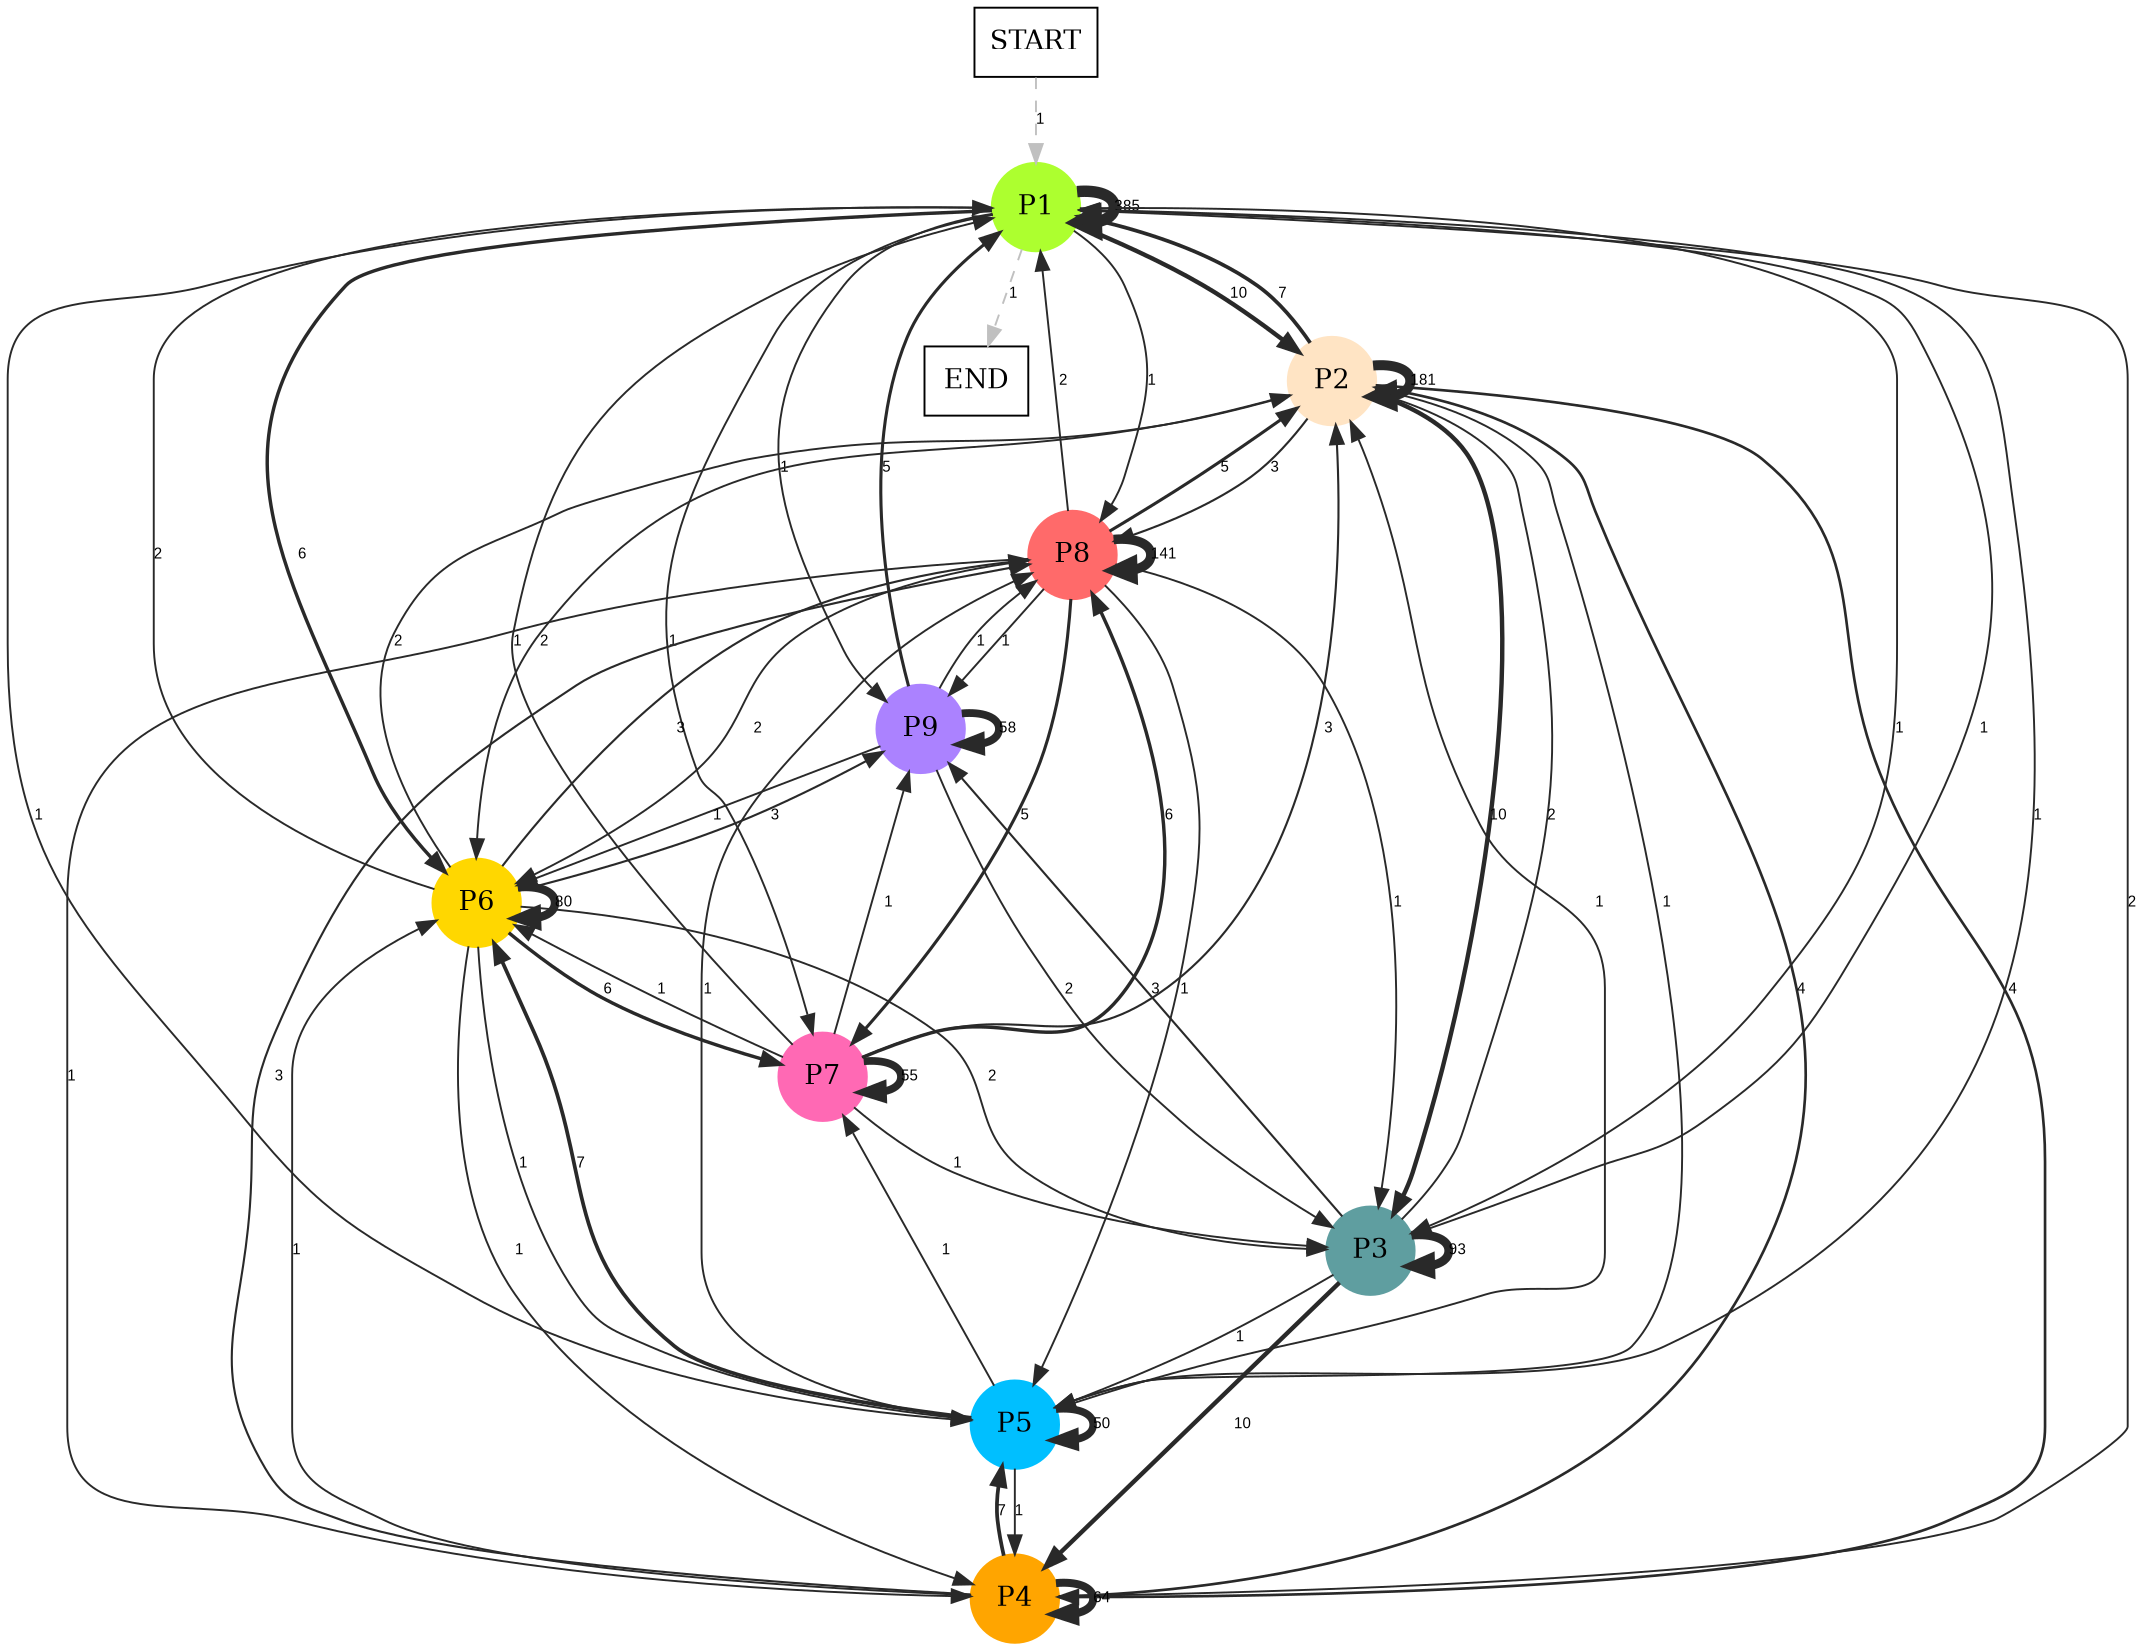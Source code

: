 digraph graphname {
	dpi = 150
	size="16,11!";
	margin = 0;
"P1" [shape=circle, color=greenyellow, style=filled]"P2" [shape=circle, color=bisque, style=filled]"P3" [shape=circle, color=cadetblue, style=filled]"P4" [shape=circle, color=orange, style=filled]"P5" [shape=circle, color=deepskyblue, style=filled]"P6" [shape=circle, color=gold, style=filled]"P7" [shape=circle, color=hotpink, style=filled]"P8" [shape=circle, color=indianred1, style=filled]"P9" [shape=circle, color=mediumpurple1, style=filled]"START" [shape=box, fillcolor=white, style=filled, color=black]"END" [shape=box, fillcolor=white, style=filled, color=black]"P1" -> "P1" [ color=grey16 penwidth = "5.953243334287785"label ="385" labelfloat=false fontname="Arial" fontsize=8]
"P1" -> "P2" [ color=grey16 penwidth = "2.302585092994046"label ="10" labelfloat=false fontname="Arial" fontsize=8]
"P1" -> "P3" [ color=grey16 penwidth = "1"label ="1" labelfloat=false fontname="Arial" fontsize=8]
"P1" -> "P5" [ color=grey16 penwidth = "1"label ="1" labelfloat=false fontname="Arial" fontsize=8]
"P1" -> "P6" [ color=grey16 penwidth = "1.791759469228055"label ="6" labelfloat=false fontname="Arial" fontsize=8]
"P1" -> "P7" [ color=grey16 penwidth = "1"label ="1" labelfloat=false fontname="Arial" fontsize=8]
"P1" -> "P8" [ color=grey16 penwidth = "1"label ="1" labelfloat=false fontname="Arial" fontsize=8]
"P1" -> "P9" [ color=grey16 penwidth = "1"label ="1" labelfloat=false fontname="Arial" fontsize=8]
"P1" -> "END" [ style = dashed color=grey label ="1" labelfloat=false fontname="Arial" fontsize=8]
"P2" -> "P1" [ color=grey16 penwidth = "1.9459101490553132"label ="7" labelfloat=false fontname="Arial" fontsize=8]
"P2" -> "P2" [ color=grey16 penwidth = "5.198497031265826"label ="181" labelfloat=false fontname="Arial" fontsize=8]
"P2" -> "P3" [ color=grey16 penwidth = "2.302585092994046"label ="10" labelfloat=false fontname="Arial" fontsize=8]
"P2" -> "P4" [ color=grey16 penwidth = "1.3862943611198906"label ="4" labelfloat=false fontname="Arial" fontsize=8]
"P2" -> "P5" [ color=grey16 penwidth = "1"label ="1" labelfloat=false fontname="Arial" fontsize=8]
"P2" -> "P6" [ color=grey16 penwidth = "1"label ="2" labelfloat=false fontname="Arial" fontsize=8]
"P2" -> "P8" [ color=grey16 penwidth = "1.0986122886681098"label ="3" labelfloat=false fontname="Arial" fontsize=8]
"P3" -> "P1" [ color=grey16 penwidth = "1"label ="1" labelfloat=false fontname="Arial" fontsize=8]
"P3" -> "P2" [ color=grey16 penwidth = "1"label ="2" labelfloat=false fontname="Arial" fontsize=8]
"P3" -> "P3" [ color=grey16 penwidth = "4.532599493153256"label ="93" labelfloat=false fontname="Arial" fontsize=8]
"P3" -> "P4" [ color=grey16 penwidth = "2.302585092994046"label ="10" labelfloat=false fontname="Arial" fontsize=8]
"P3" -> "P5" [ color=grey16 penwidth = "1"label ="1" labelfloat=false fontname="Arial" fontsize=8]
"P3" -> "P9" [ color=grey16 penwidth = "1.0986122886681098"label ="3" labelfloat=false fontname="Arial" fontsize=8]
"P4" -> "P1" [ color=grey16 penwidth = "1"label ="2" labelfloat=false fontname="Arial" fontsize=8]
"P4" -> "P2" [ color=grey16 penwidth = "1.3862943611198906"label ="4" labelfloat=false fontname="Arial" fontsize=8]
"P4" -> "P4" [ color=grey16 penwidth = "4.1588830833596715"label ="64" labelfloat=false fontname="Arial" fontsize=8]
"P4" -> "P5" [ color=grey16 penwidth = "1.9459101490553132"label ="7" labelfloat=false fontname="Arial" fontsize=8]
"P4" -> "P6" [ color=grey16 penwidth = "1"label ="1" labelfloat=false fontname="Arial" fontsize=8]
"P4" -> "P8" [ color=grey16 penwidth = "1.0986122886681098"label ="3" labelfloat=false fontname="Arial" fontsize=8]
"P5" -> "P1" [ color=grey16 penwidth = "1"label ="1" labelfloat=false fontname="Arial" fontsize=8]
"P5" -> "P2" [ color=grey16 penwidth = "1"label ="1" labelfloat=false fontname="Arial" fontsize=8]
"P5" -> "P4" [ color=grey16 penwidth = "1"label ="1" labelfloat=false fontname="Arial" fontsize=8]
"P5" -> "P5" [ color=grey16 penwidth = "3.912023005428146"label ="50" labelfloat=false fontname="Arial" fontsize=8]
"P5" -> "P6" [ color=grey16 penwidth = "1.9459101490553132"label ="7" labelfloat=false fontname="Arial" fontsize=8]
"P5" -> "P7" [ color=grey16 penwidth = "1"label ="1" labelfloat=false fontname="Arial" fontsize=8]
"P5" -> "P8" [ color=grey16 penwidth = "1"label ="1" labelfloat=false fontname="Arial" fontsize=8]
"P6" -> "P1" [ color=grey16 penwidth = "1"label ="2" labelfloat=false fontname="Arial" fontsize=8]
"P6" -> "P2" [ color=grey16 penwidth = "1"label ="2" labelfloat=false fontname="Arial" fontsize=8]
"P6" -> "P3" [ color=grey16 penwidth = "1"label ="2" labelfloat=false fontname="Arial" fontsize=8]
"P6" -> "P4" [ color=grey16 penwidth = "1"label ="1" labelfloat=false fontname="Arial" fontsize=8]
"P6" -> "P5" [ color=grey16 penwidth = "1"label ="1" labelfloat=false fontname="Arial" fontsize=8]
"P6" -> "P6" [ color=grey16 penwidth = "4.382026634673881"label ="80" labelfloat=false fontname="Arial" fontsize=8]
"P6" -> "P7" [ color=grey16 penwidth = "1.791759469228055"label ="6" labelfloat=false fontname="Arial" fontsize=8]
"P6" -> "P8" [ color=grey16 penwidth = "1.0986122886681098"label ="3" labelfloat=false fontname="Arial" fontsize=8]
"P6" -> "P9" [ color=grey16 penwidth = "1.0986122886681098"label ="3" labelfloat=false fontname="Arial" fontsize=8]
"P7" -> "P1" [ color=grey16 penwidth = "1"label ="1" labelfloat=false fontname="Arial" fontsize=8]
"P7" -> "P2" [ color=grey16 penwidth = "1.0986122886681098"label ="3" labelfloat=false fontname="Arial" fontsize=8]
"P7" -> "P3" [ color=grey16 penwidth = "1"label ="1" labelfloat=false fontname="Arial" fontsize=8]
"P7" -> "P6" [ color=grey16 penwidth = "1"label ="1" labelfloat=false fontname="Arial" fontsize=8]
"P7" -> "P7" [ color=grey16 penwidth = "4.007333185232471"label ="55" labelfloat=false fontname="Arial" fontsize=8]
"P7" -> "P8" [ color=grey16 penwidth = "1.791759469228055"label ="6" labelfloat=false fontname="Arial" fontsize=8]
"P7" -> "P9" [ color=grey16 penwidth = "1"label ="1" labelfloat=false fontname="Arial" fontsize=8]
"P8" -> "P1" [ color=grey16 penwidth = "1"label ="2" labelfloat=false fontname="Arial" fontsize=8]
"P8" -> "P2" [ color=grey16 penwidth = "1.6094379124341003"label ="5" labelfloat=false fontname="Arial" fontsize=8]
"P8" -> "P3" [ color=grey16 penwidth = "1"label ="1" labelfloat=false fontname="Arial" fontsize=8]
"P8" -> "P4" [ color=grey16 penwidth = "1"label ="1" labelfloat=false fontname="Arial" fontsize=8]
"P8" -> "P5" [ color=grey16 penwidth = "1"label ="1" labelfloat=false fontname="Arial" fontsize=8]
"P8" -> "P6" [ color=grey16 penwidth = "1"label ="2" labelfloat=false fontname="Arial" fontsize=8]
"P8" -> "P7" [ color=grey16 penwidth = "1.6094379124341003"label ="5" labelfloat=false fontname="Arial" fontsize=8]
"P8" -> "P8" [ color=grey16 penwidth = "4.948759890378168"label ="141" labelfloat=false fontname="Arial" fontsize=8]
"P8" -> "P9" [ color=grey16 penwidth = "1"label ="1" labelfloat=false fontname="Arial" fontsize=8]
"P9" -> "P1" [ color=grey16 penwidth = "1.6094379124341003"label ="5" labelfloat=false fontname="Arial" fontsize=8]
"P9" -> "P3" [ color=grey16 penwidth = "1"label ="2" labelfloat=false fontname="Arial" fontsize=8]
"P9" -> "P6" [ color=grey16 penwidth = "1"label ="1" labelfloat=false fontname="Arial" fontsize=8]
"P9" -> "P8" [ color=grey16 penwidth = "1"label ="1" labelfloat=false fontname="Arial" fontsize=8]
"P9" -> "P9" [ color=grey16 penwidth = "4.060443010546419"label ="58" labelfloat=false fontname="Arial" fontsize=8]
"START" -> "P1" [ style = dashed color=grey label ="1" labelfloat=false fontname="Arial" fontsize=8]
}